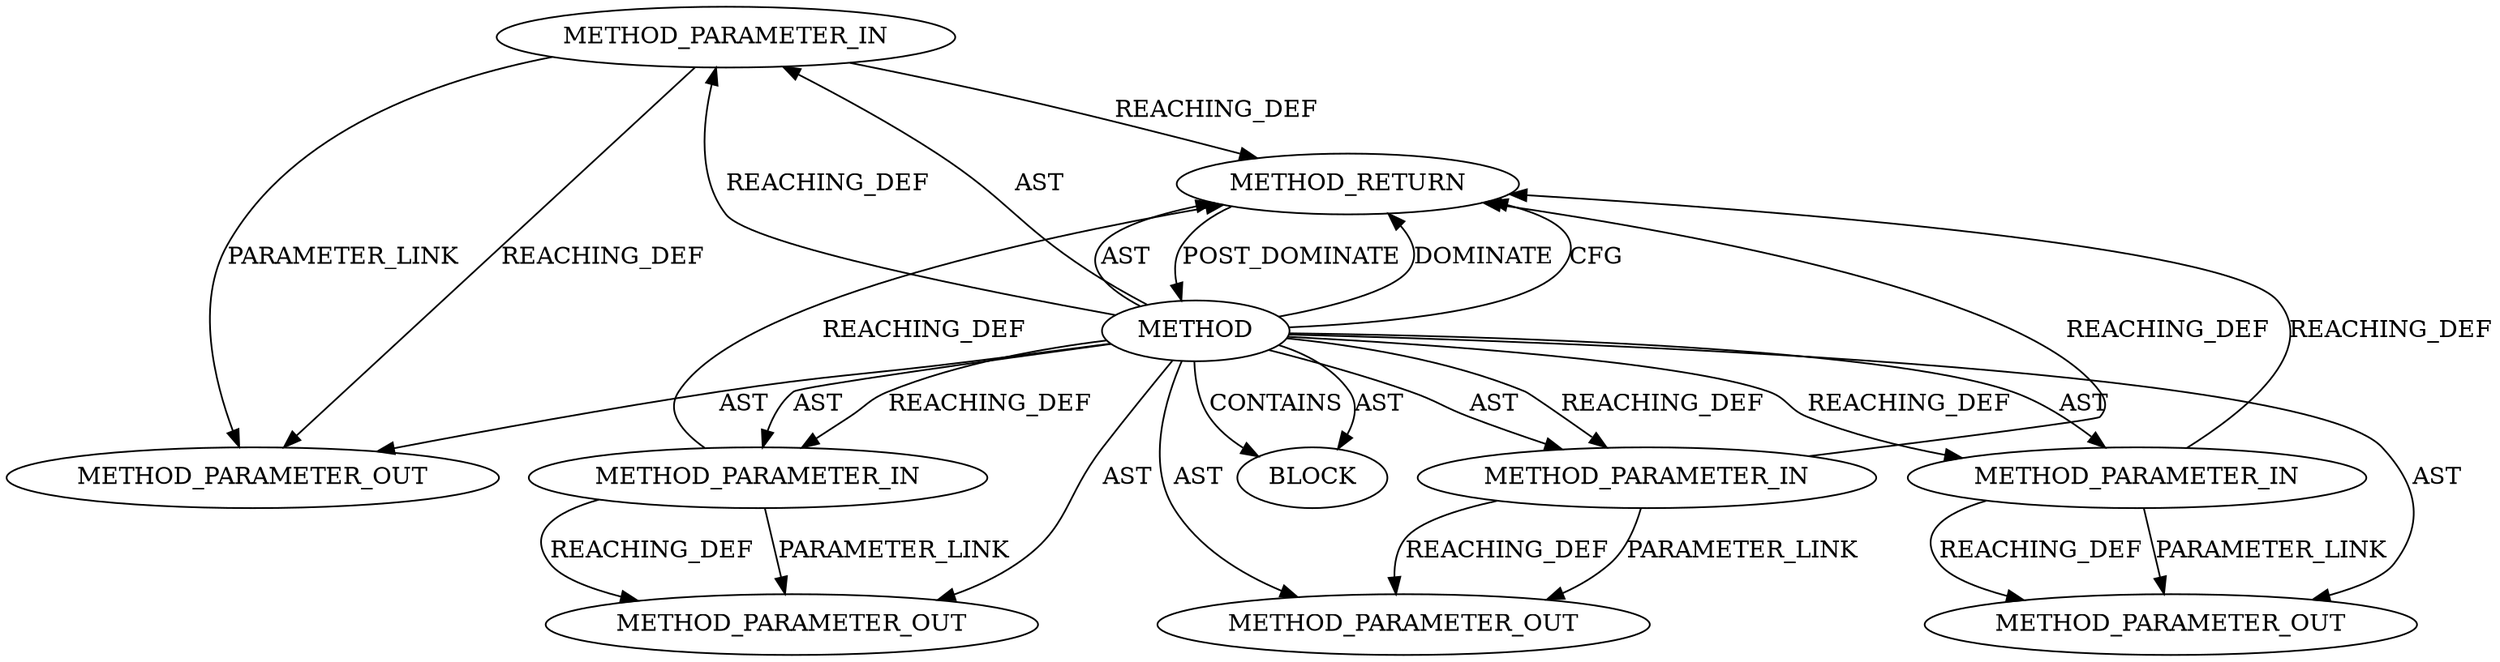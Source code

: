 digraph {
  26384 [label=METHOD_PARAMETER_IN ORDER=4 CODE="p4" IS_VARIADIC=false TYPE_FULL_NAME="ANY" EVALUATION_STRATEGY="BY_VALUE" INDEX=4 NAME="p4"]
  26385 [label=BLOCK ORDER=1 ARGUMENT_INDEX=1 CODE="<empty>" TYPE_FULL_NAME="ANY"]
  27554 [label=METHOD_PARAMETER_OUT ORDER=2 CODE="p2" IS_VARIADIC=false TYPE_FULL_NAME="ANY" EVALUATION_STRATEGY="BY_VALUE" INDEX=2 NAME="p2"]
  26383 [label=METHOD_PARAMETER_IN ORDER=3 CODE="p3" IS_VARIADIC=false TYPE_FULL_NAME="ANY" EVALUATION_STRATEGY="BY_VALUE" INDEX=3 NAME="p3"]
  27556 [label=METHOD_PARAMETER_OUT ORDER=4 CODE="p4" IS_VARIADIC=false TYPE_FULL_NAME="ANY" EVALUATION_STRATEGY="BY_VALUE" INDEX=4 NAME="p4"]
  26380 [label=METHOD AST_PARENT_TYPE="NAMESPACE_BLOCK" AST_PARENT_FULL_NAME="<global>" ORDER=0 CODE="<empty>" FULL_NAME="BIO_snprintf" IS_EXTERNAL=true FILENAME="<empty>" SIGNATURE="" NAME="BIO_snprintf"]
  26386 [label=METHOD_RETURN ORDER=2 CODE="RET" TYPE_FULL_NAME="ANY" EVALUATION_STRATEGY="BY_VALUE"]
  26382 [label=METHOD_PARAMETER_IN ORDER=2 CODE="p2" IS_VARIADIC=false TYPE_FULL_NAME="ANY" EVALUATION_STRATEGY="BY_VALUE" INDEX=2 NAME="p2"]
  27555 [label=METHOD_PARAMETER_OUT ORDER=3 CODE="p3" IS_VARIADIC=false TYPE_FULL_NAME="ANY" EVALUATION_STRATEGY="BY_VALUE" INDEX=3 NAME="p3"]
  26381 [label=METHOD_PARAMETER_IN ORDER=1 CODE="p1" IS_VARIADIC=false TYPE_FULL_NAME="ANY" EVALUATION_STRATEGY="BY_VALUE" INDEX=1 NAME="p1"]
  27553 [label=METHOD_PARAMETER_OUT ORDER=1 CODE="p1" IS_VARIADIC=false TYPE_FULL_NAME="ANY" EVALUATION_STRATEGY="BY_VALUE" INDEX=1 NAME="p1"]
  26380 -> 26384 [label=AST ]
  26380 -> 27554 [label=AST ]
  26384 -> 27556 [label=PARAMETER_LINK ]
  26383 -> 26386 [label=REACHING_DEF VARIABLE="p3"]
  26382 -> 27554 [label=PARAMETER_LINK ]
  26380 -> 26385 [label=AST ]
  26380 -> 26381 [label=REACHING_DEF VARIABLE=""]
  26380 -> 26385 [label=CONTAINS ]
  26380 -> 26383 [label=REACHING_DEF VARIABLE=""]
  26384 -> 27556 [label=REACHING_DEF VARIABLE="p4"]
  26380 -> 27553 [label=AST ]
  26380 -> 26384 [label=REACHING_DEF VARIABLE=""]
  26380 -> 26383 [label=AST ]
  26384 -> 26386 [label=REACHING_DEF VARIABLE="p4"]
  26380 -> 26382 [label=REACHING_DEF VARIABLE=""]
  26381 -> 27553 [label=REACHING_DEF VARIABLE="p1"]
  26380 -> 27555 [label=AST ]
  26380 -> 26386 [label=DOMINATE ]
  26380 -> 26382 [label=AST ]
  26381 -> 27553 [label=PARAMETER_LINK ]
  26380 -> 26381 [label=AST ]
  26382 -> 26386 [label=REACHING_DEF VARIABLE="p2"]
  26383 -> 27555 [label=REACHING_DEF VARIABLE="p3"]
  26380 -> 26386 [label=CFG ]
  26380 -> 26386 [label=AST ]
  26383 -> 27555 [label=PARAMETER_LINK ]
  26381 -> 26386 [label=REACHING_DEF VARIABLE="p1"]
  26382 -> 27554 [label=REACHING_DEF VARIABLE="p2"]
  26386 -> 26380 [label=POST_DOMINATE ]
  26380 -> 27556 [label=AST ]
}
